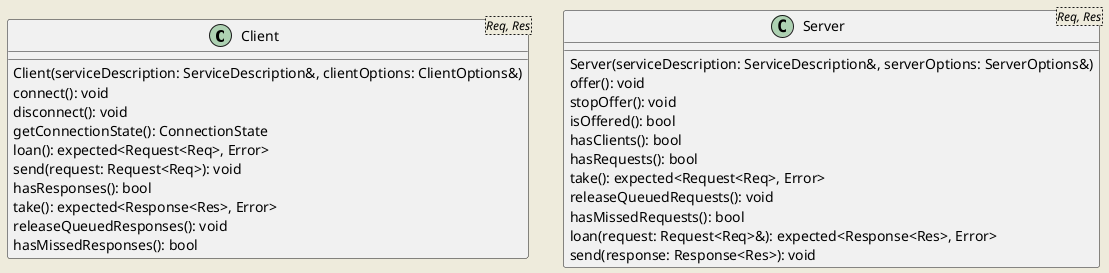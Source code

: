 @startuml
skinparam backgroundColor #EEEBDC

class Client<Req, Res> {
  Client(serviceDescription: ServiceDescription&, clientOptions: ClientOptions&)
  connect(): void
  disconnect(): void
  getConnectionState(): ConnectionState
  loan(): expected<Request<Req>, Error>
  send(request: Request<Req>): void
  hasResponses(): bool
  take(): expected<Response<Res>, Error>
  releaseQueuedResponses(): void
  hasMissedResponses(): bool
}

class Server<Req, Res> {
  Server(serviceDescription: ServiceDescription&, serverOptions: ServerOptions&)
  offer(): void
  stopOffer(): void
  isOffered(): bool
  hasClients(): bool
  hasRequests(): bool
  take(): expected<Request<Req>, Error>
  releaseQueuedRequests(): void
  hasMissedRequests(): bool
  loan(request: Request<Req>&): expected<Response<Res>, Error>
  send(response: Response<Res>): void
}

@enduml
